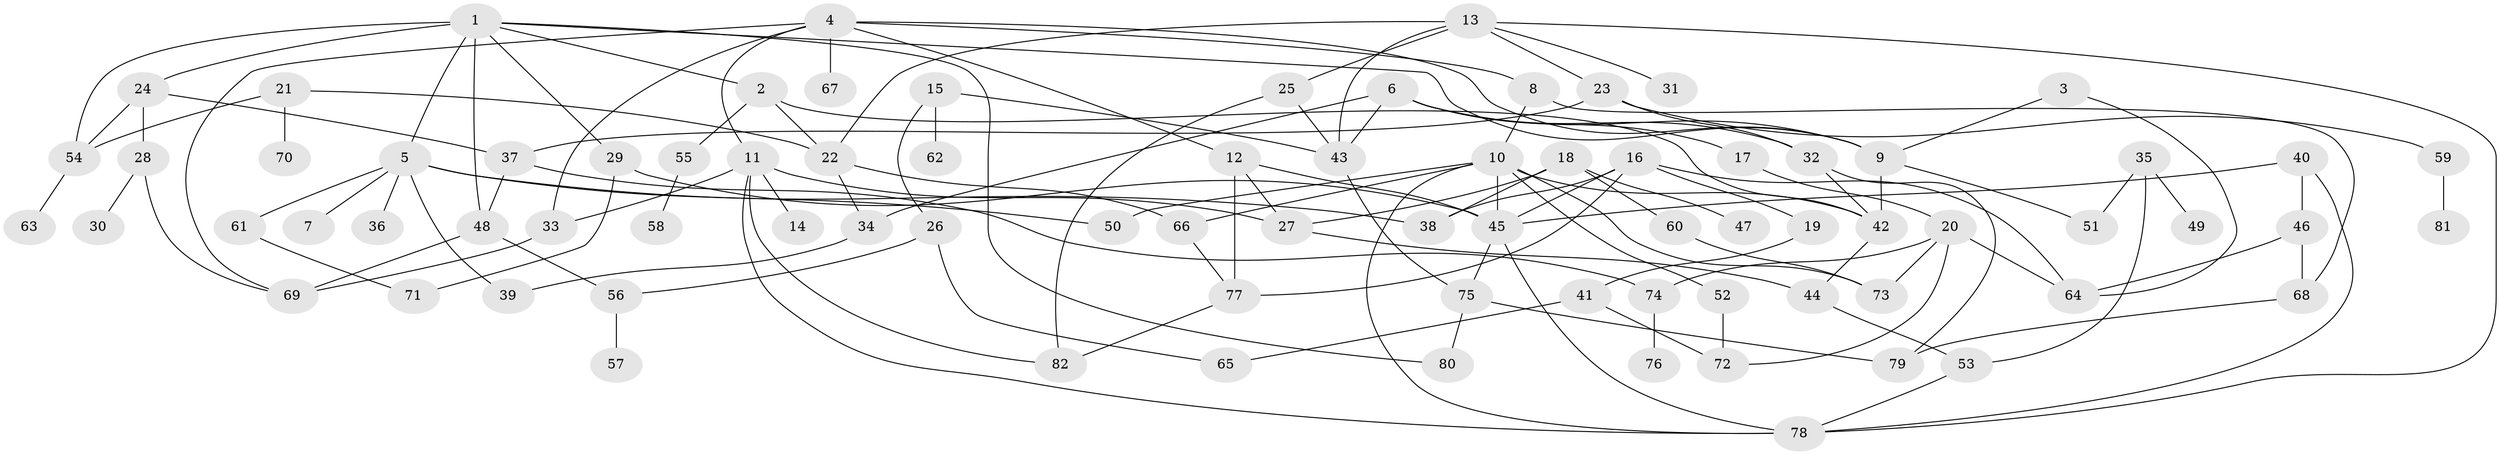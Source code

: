 // original degree distribution, {8: 0.017241379310344827, 7: 0.034482758620689655, 6: 0.034482758620689655, 4: 0.16379310344827586, 2: 0.25, 5: 0.0603448275862069, 3: 0.19827586206896552, 1: 0.2413793103448276}
// Generated by graph-tools (version 1.1) at 2025/36/03/04/25 23:36:11]
// undirected, 82 vertices, 131 edges
graph export_dot {
  node [color=gray90,style=filled];
  1;
  2;
  3;
  4;
  5;
  6;
  7;
  8;
  9;
  10;
  11;
  12;
  13;
  14;
  15;
  16;
  17;
  18;
  19;
  20;
  21;
  22;
  23;
  24;
  25;
  26;
  27;
  28;
  29;
  30;
  31;
  32;
  33;
  34;
  35;
  36;
  37;
  38;
  39;
  40;
  41;
  42;
  43;
  44;
  45;
  46;
  47;
  48;
  49;
  50;
  51;
  52;
  53;
  54;
  55;
  56;
  57;
  58;
  59;
  60;
  61;
  62;
  63;
  64;
  65;
  66;
  67;
  68;
  69;
  70;
  71;
  72;
  73;
  74;
  75;
  76;
  77;
  78;
  79;
  80;
  81;
  82;
  1 -- 2 [weight=1.0];
  1 -- 5 [weight=1.0];
  1 -- 9 [weight=1.0];
  1 -- 24 [weight=1.0];
  1 -- 29 [weight=1.0];
  1 -- 48 [weight=1.0];
  1 -- 54 [weight=1.0];
  1 -- 80 [weight=1.0];
  2 -- 22 [weight=1.0];
  2 -- 42 [weight=1.0];
  2 -- 55 [weight=1.0];
  3 -- 9 [weight=1.0];
  3 -- 64 [weight=1.0];
  4 -- 8 [weight=1.0];
  4 -- 9 [weight=1.0];
  4 -- 11 [weight=1.0];
  4 -- 12 [weight=1.0];
  4 -- 33 [weight=1.0];
  4 -- 67 [weight=1.0];
  4 -- 69 [weight=1.0];
  5 -- 7 [weight=1.0];
  5 -- 36 [weight=1.0];
  5 -- 38 [weight=1.0];
  5 -- 39 [weight=1.0];
  5 -- 50 [weight=1.0];
  5 -- 61 [weight=1.0];
  6 -- 9 [weight=1.0];
  6 -- 17 [weight=1.0];
  6 -- 32 [weight=1.0];
  6 -- 34 [weight=1.0];
  6 -- 43 [weight=2.0];
  8 -- 10 [weight=1.0];
  8 -- 68 [weight=1.0];
  9 -- 42 [weight=1.0];
  9 -- 51 [weight=1.0];
  10 -- 42 [weight=1.0];
  10 -- 45 [weight=1.0];
  10 -- 50 [weight=1.0];
  10 -- 52 [weight=1.0];
  10 -- 66 [weight=1.0];
  10 -- 73 [weight=1.0];
  10 -- 78 [weight=1.0];
  11 -- 14 [weight=1.0];
  11 -- 27 [weight=1.0];
  11 -- 33 [weight=1.0];
  11 -- 78 [weight=1.0];
  11 -- 82 [weight=1.0];
  12 -- 27 [weight=1.0];
  12 -- 45 [weight=1.0];
  12 -- 77 [weight=2.0];
  13 -- 22 [weight=1.0];
  13 -- 23 [weight=1.0];
  13 -- 25 [weight=1.0];
  13 -- 31 [weight=1.0];
  13 -- 43 [weight=1.0];
  13 -- 78 [weight=1.0];
  15 -- 26 [weight=1.0];
  15 -- 43 [weight=1.0];
  15 -- 62 [weight=1.0];
  16 -- 19 [weight=1.0];
  16 -- 38 [weight=1.0];
  16 -- 45 [weight=1.0];
  16 -- 64 [weight=1.0];
  16 -- 77 [weight=1.0];
  17 -- 20 [weight=1.0];
  18 -- 27 [weight=1.0];
  18 -- 38 [weight=1.0];
  18 -- 47 [weight=1.0];
  18 -- 60 [weight=1.0];
  19 -- 41 [weight=1.0];
  20 -- 64 [weight=1.0];
  20 -- 72 [weight=1.0];
  20 -- 73 [weight=1.0];
  20 -- 74 [weight=1.0];
  21 -- 22 [weight=1.0];
  21 -- 54 [weight=1.0];
  21 -- 70 [weight=1.0];
  22 -- 34 [weight=1.0];
  22 -- 66 [weight=1.0];
  23 -- 32 [weight=1.0];
  23 -- 37 [weight=1.0];
  23 -- 59 [weight=1.0];
  24 -- 28 [weight=1.0];
  24 -- 37 [weight=1.0];
  24 -- 54 [weight=1.0];
  25 -- 43 [weight=1.0];
  25 -- 82 [weight=1.0];
  26 -- 56 [weight=1.0];
  26 -- 65 [weight=1.0];
  27 -- 44 [weight=1.0];
  28 -- 30 [weight=1.0];
  28 -- 69 [weight=1.0];
  29 -- 45 [weight=1.0];
  29 -- 71 [weight=1.0];
  32 -- 42 [weight=1.0];
  32 -- 79 [weight=1.0];
  33 -- 69 [weight=1.0];
  34 -- 39 [weight=1.0];
  35 -- 49 [weight=1.0];
  35 -- 51 [weight=1.0];
  35 -- 53 [weight=1.0];
  37 -- 48 [weight=1.0];
  37 -- 74 [weight=1.0];
  40 -- 45 [weight=1.0];
  40 -- 46 [weight=1.0];
  40 -- 78 [weight=1.0];
  41 -- 65 [weight=1.0];
  41 -- 72 [weight=1.0];
  42 -- 44 [weight=1.0];
  43 -- 75 [weight=1.0];
  44 -- 53 [weight=1.0];
  45 -- 75 [weight=1.0];
  45 -- 78 [weight=1.0];
  46 -- 64 [weight=1.0];
  46 -- 68 [weight=1.0];
  48 -- 56 [weight=1.0];
  48 -- 69 [weight=1.0];
  52 -- 72 [weight=1.0];
  53 -- 78 [weight=1.0];
  54 -- 63 [weight=1.0];
  55 -- 58 [weight=1.0];
  56 -- 57 [weight=1.0];
  59 -- 81 [weight=1.0];
  60 -- 73 [weight=1.0];
  61 -- 71 [weight=1.0];
  66 -- 77 [weight=1.0];
  68 -- 79 [weight=1.0];
  74 -- 76 [weight=1.0];
  75 -- 79 [weight=1.0];
  75 -- 80 [weight=1.0];
  77 -- 82 [weight=1.0];
}
